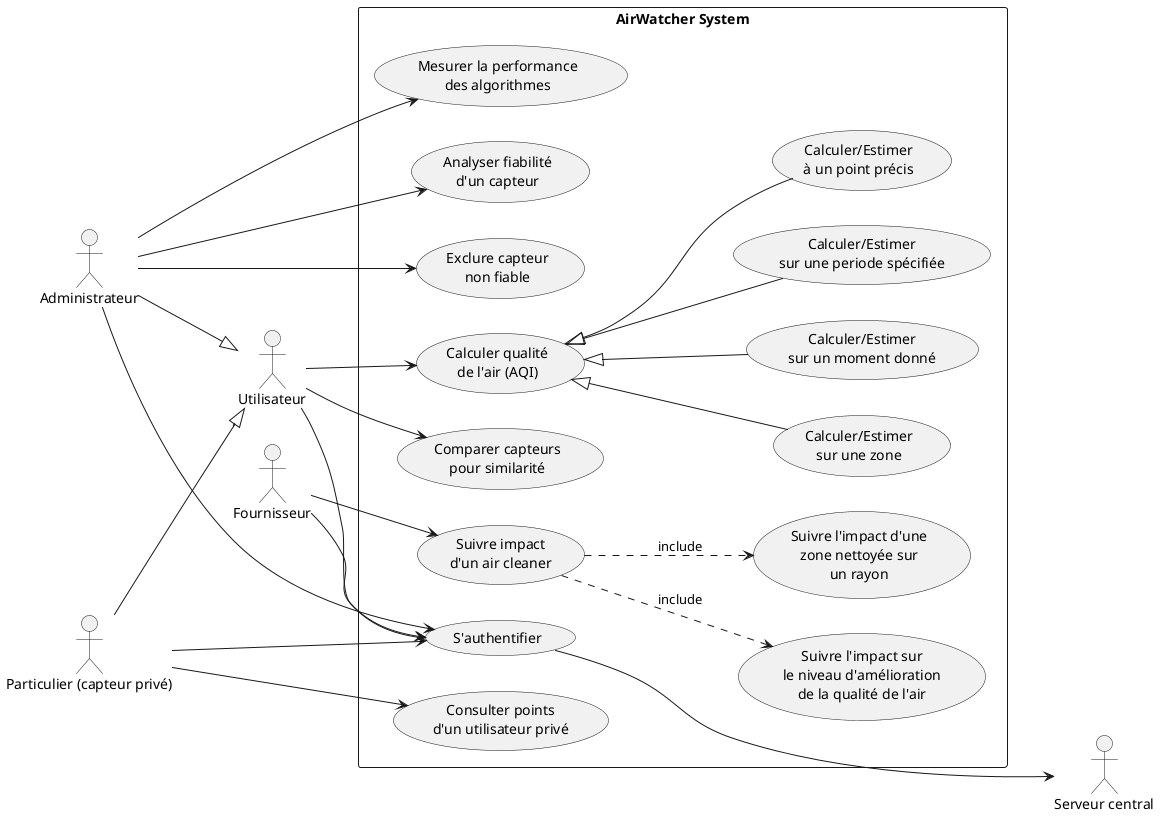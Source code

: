 @startuml
left to right direction


' Actors on the left
actor "Administrateur" as A
actor "Fournisseur" as F
actor "Particulier (capteur privé)" as P
actor "Utilisateur" as U

rectangle "AirWatcher System" {
  usecase "S'authentifier" as UC_Auth
  usecase "Mesurer la performance\ndes algorithmes" as UC_AnalyzeSensorPerf
  usecase "Analyser fiabilité\nd'un capteur" as UC_AnalyzeSensor
  usecase "Exclure capteur\nnon fiable" as UC_ExcludeSensor
  usecase "Calculer qualité\nde l'air (AQI)" as UC_CalcAverage
  usecase "Comparer capteurs\npour similarité" as UC_CompareSensors
  usecase "Consulter points\nd'un utilisateur privé" as UC_ShowPoints
  usecase "Suivre impact\nd'un air cleaner" as UC_TrackCleaner
  
  usecase "Calculer/Estimer\nà un point précis" as UC_GivenPoint
  usecase "Calculer/Estimer\nsur une zone" as UC_Area
  usecase "Calculer/Estimer\nsur un moment donné" as UC_GivenMoment
  usecase "Calculer/Estimer\nsur une periode spécifiée" as UC_SpecifiedPeriod
  usecase "Suivre l'impact d'une\nzone nettoyée sur\nun rayon" as UC_CleanedRadius
  usecase "Suivre l'impact sur\nle niveau d'amélioration\nde la qualité de l'air" as UC_AirQualityImprovement
}

' L'administrateur
A --> UC_AnalyzeSensor
A --> UC_ExcludeSensor
A --> UC_AnalyzeSensorPerf
A --|> U
A --> UC_Auth

' Le fournisseur
F --> UC_TrackCleaner
F --> UC_Auth

' Le particulier
P --> UC_ShowPoints
P --|> U
P --> UC_Auth

' L'utilisateur
U --> UC_CompareSensors
U --> UC_CalcAverage
U --> UC_Auth

UC_CalcAverage <|-- UC_SpecifiedPeriod
UC_CalcAverage <|-- UC_GivenMoment
UC_CalcAverage <|-- UC_GivenPoint
UC_CalcAverage <|-- UC_Area
UC_TrackCleaner .-> UC_AirQualityImprovement : include
UC_TrackCleaner .-> UC_CleanedRadius : include


actor "Serveur central" as S

' Use cases utilisant les données -> Serveur central
UC_Auth ---> S

@enduml